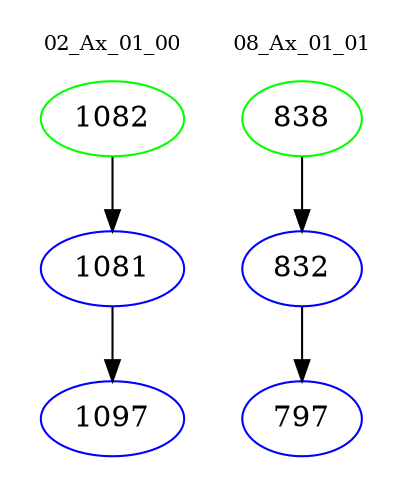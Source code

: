 digraph{
subgraph cluster_0 {
color = white
label = "02_Ax_01_00";
fontsize=10;
T0_1082 [label="1082", color="green"]
T0_1082 -> T0_1081 [color="black"]
T0_1081 [label="1081", color="blue"]
T0_1081 -> T0_1097 [color="black"]
T0_1097 [label="1097", color="blue"]
}
subgraph cluster_1 {
color = white
label = "08_Ax_01_01";
fontsize=10;
T1_838 [label="838", color="green"]
T1_838 -> T1_832 [color="black"]
T1_832 [label="832", color="blue"]
T1_832 -> T1_797 [color="black"]
T1_797 [label="797", color="blue"]
}
}
